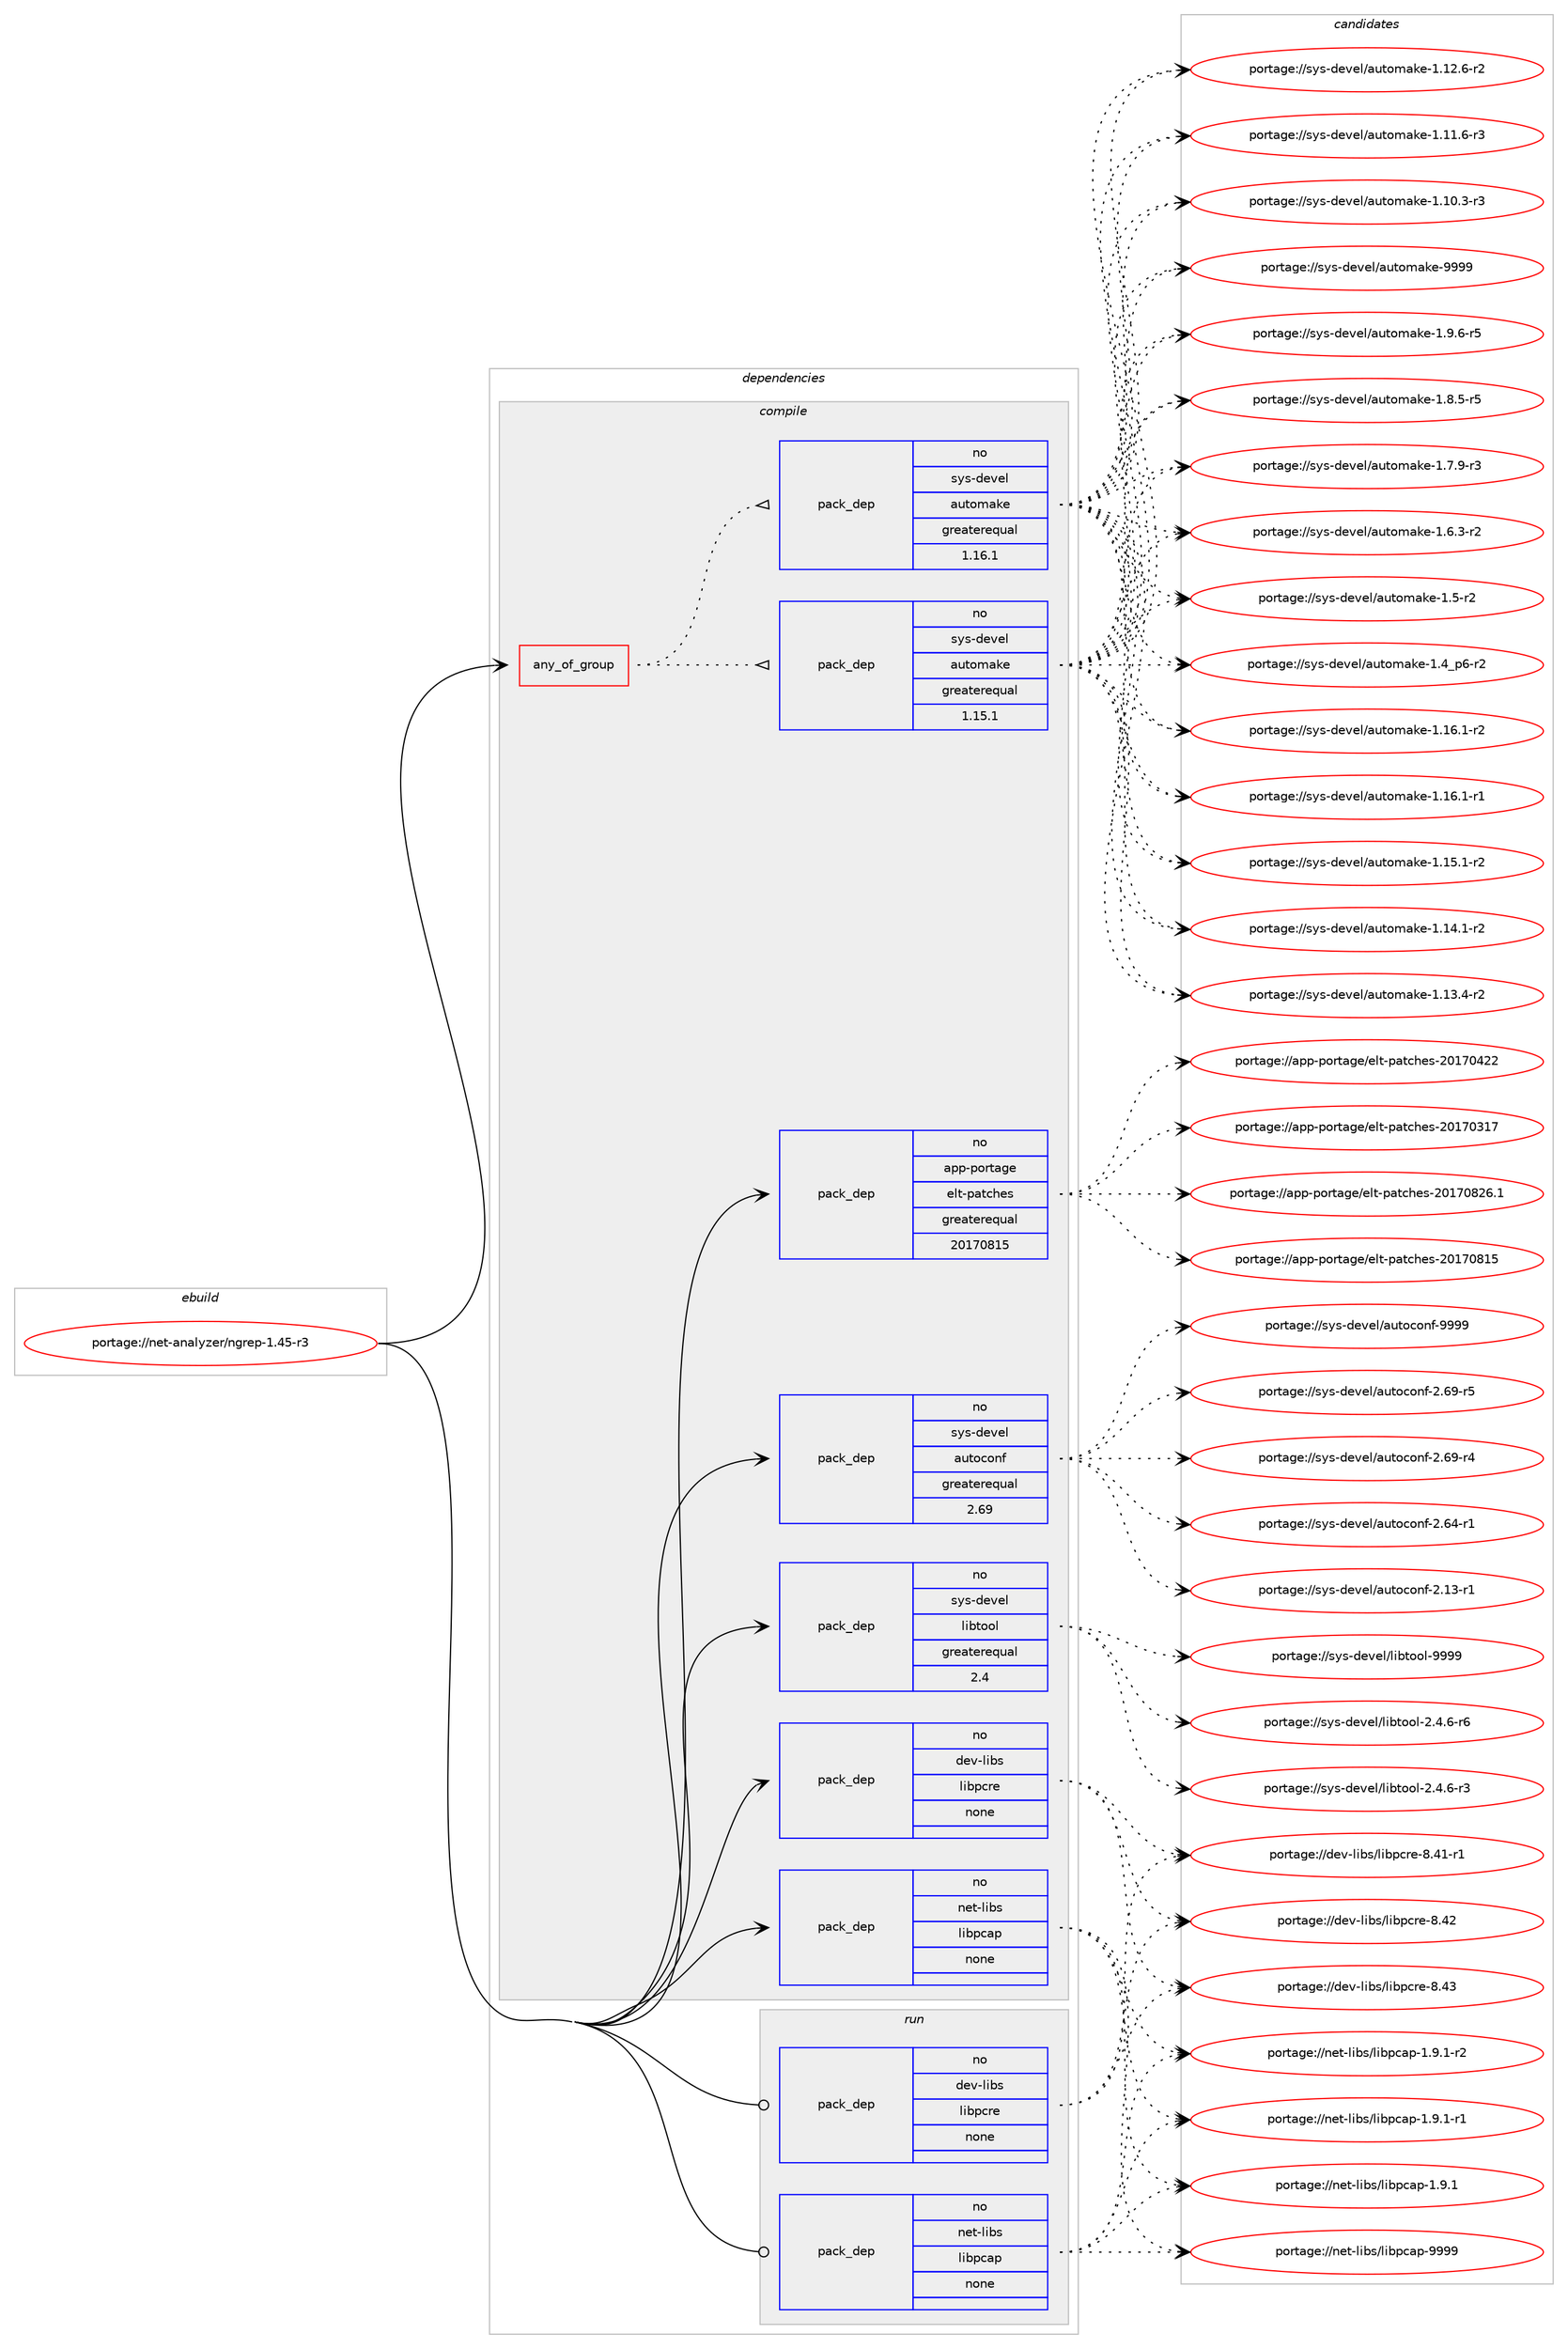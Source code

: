 digraph prolog {

# *************
# Graph options
# *************

newrank=true;
concentrate=true;
compound=true;
graph [rankdir=LR,fontname=Helvetica,fontsize=10,ranksep=1.5];#, ranksep=2.5, nodesep=0.2];
edge  [arrowhead=vee];
node  [fontname=Helvetica,fontsize=10];

# **********
# The ebuild
# **********

subgraph cluster_leftcol {
color=gray;
rank=same;
label=<<i>ebuild</i>>;
id [label="portage://net-analyzer/ngrep-1.45-r3", color=red, width=4, href="../net-analyzer/ngrep-1.45-r3.svg"];
}

# ****************
# The dependencies
# ****************

subgraph cluster_midcol {
color=gray;
label=<<i>dependencies</i>>;
subgraph cluster_compile {
fillcolor="#eeeeee";
style=filled;
label=<<i>compile</i>>;
subgraph any2509 {
dependency166765 [label=<<TABLE BORDER="0" CELLBORDER="1" CELLSPACING="0" CELLPADDING="4"><TR><TD CELLPADDING="10">any_of_group</TD></TR></TABLE>>, shape=none, color=red];subgraph pack127990 {
dependency166766 [label=<<TABLE BORDER="0" CELLBORDER="1" CELLSPACING="0" CELLPADDING="4" WIDTH="220"><TR><TD ROWSPAN="6" CELLPADDING="30">pack_dep</TD></TR><TR><TD WIDTH="110">no</TD></TR><TR><TD>sys-devel</TD></TR><TR><TD>automake</TD></TR><TR><TD>greaterequal</TD></TR><TR><TD>1.16.1</TD></TR></TABLE>>, shape=none, color=blue];
}
dependency166765:e -> dependency166766:w [weight=20,style="dotted",arrowhead="oinv"];
subgraph pack127991 {
dependency166767 [label=<<TABLE BORDER="0" CELLBORDER="1" CELLSPACING="0" CELLPADDING="4" WIDTH="220"><TR><TD ROWSPAN="6" CELLPADDING="30">pack_dep</TD></TR><TR><TD WIDTH="110">no</TD></TR><TR><TD>sys-devel</TD></TR><TR><TD>automake</TD></TR><TR><TD>greaterequal</TD></TR><TR><TD>1.15.1</TD></TR></TABLE>>, shape=none, color=blue];
}
dependency166765:e -> dependency166767:w [weight=20,style="dotted",arrowhead="oinv"];
}
id:e -> dependency166765:w [weight=20,style="solid",arrowhead="vee"];
subgraph pack127992 {
dependency166768 [label=<<TABLE BORDER="0" CELLBORDER="1" CELLSPACING="0" CELLPADDING="4" WIDTH="220"><TR><TD ROWSPAN="6" CELLPADDING="30">pack_dep</TD></TR><TR><TD WIDTH="110">no</TD></TR><TR><TD>app-portage</TD></TR><TR><TD>elt-patches</TD></TR><TR><TD>greaterequal</TD></TR><TR><TD>20170815</TD></TR></TABLE>>, shape=none, color=blue];
}
id:e -> dependency166768:w [weight=20,style="solid",arrowhead="vee"];
subgraph pack127993 {
dependency166769 [label=<<TABLE BORDER="0" CELLBORDER="1" CELLSPACING="0" CELLPADDING="4" WIDTH="220"><TR><TD ROWSPAN="6" CELLPADDING="30">pack_dep</TD></TR><TR><TD WIDTH="110">no</TD></TR><TR><TD>dev-libs</TD></TR><TR><TD>libpcre</TD></TR><TR><TD>none</TD></TR><TR><TD></TD></TR></TABLE>>, shape=none, color=blue];
}
id:e -> dependency166769:w [weight=20,style="solid",arrowhead="vee"];
subgraph pack127994 {
dependency166770 [label=<<TABLE BORDER="0" CELLBORDER="1" CELLSPACING="0" CELLPADDING="4" WIDTH="220"><TR><TD ROWSPAN="6" CELLPADDING="30">pack_dep</TD></TR><TR><TD WIDTH="110">no</TD></TR><TR><TD>net-libs</TD></TR><TR><TD>libpcap</TD></TR><TR><TD>none</TD></TR><TR><TD></TD></TR></TABLE>>, shape=none, color=blue];
}
id:e -> dependency166770:w [weight=20,style="solid",arrowhead="vee"];
subgraph pack127995 {
dependency166771 [label=<<TABLE BORDER="0" CELLBORDER="1" CELLSPACING="0" CELLPADDING="4" WIDTH="220"><TR><TD ROWSPAN="6" CELLPADDING="30">pack_dep</TD></TR><TR><TD WIDTH="110">no</TD></TR><TR><TD>sys-devel</TD></TR><TR><TD>autoconf</TD></TR><TR><TD>greaterequal</TD></TR><TR><TD>2.69</TD></TR></TABLE>>, shape=none, color=blue];
}
id:e -> dependency166771:w [weight=20,style="solid",arrowhead="vee"];
subgraph pack127996 {
dependency166772 [label=<<TABLE BORDER="0" CELLBORDER="1" CELLSPACING="0" CELLPADDING="4" WIDTH="220"><TR><TD ROWSPAN="6" CELLPADDING="30">pack_dep</TD></TR><TR><TD WIDTH="110">no</TD></TR><TR><TD>sys-devel</TD></TR><TR><TD>libtool</TD></TR><TR><TD>greaterequal</TD></TR><TR><TD>2.4</TD></TR></TABLE>>, shape=none, color=blue];
}
id:e -> dependency166772:w [weight=20,style="solid",arrowhead="vee"];
}
subgraph cluster_compileandrun {
fillcolor="#eeeeee";
style=filled;
label=<<i>compile and run</i>>;
}
subgraph cluster_run {
fillcolor="#eeeeee";
style=filled;
label=<<i>run</i>>;
subgraph pack127997 {
dependency166773 [label=<<TABLE BORDER="0" CELLBORDER="1" CELLSPACING="0" CELLPADDING="4" WIDTH="220"><TR><TD ROWSPAN="6" CELLPADDING="30">pack_dep</TD></TR><TR><TD WIDTH="110">no</TD></TR><TR><TD>dev-libs</TD></TR><TR><TD>libpcre</TD></TR><TR><TD>none</TD></TR><TR><TD></TD></TR></TABLE>>, shape=none, color=blue];
}
id:e -> dependency166773:w [weight=20,style="solid",arrowhead="odot"];
subgraph pack127998 {
dependency166774 [label=<<TABLE BORDER="0" CELLBORDER="1" CELLSPACING="0" CELLPADDING="4" WIDTH="220"><TR><TD ROWSPAN="6" CELLPADDING="30">pack_dep</TD></TR><TR><TD WIDTH="110">no</TD></TR><TR><TD>net-libs</TD></TR><TR><TD>libpcap</TD></TR><TR><TD>none</TD></TR><TR><TD></TD></TR></TABLE>>, shape=none, color=blue];
}
id:e -> dependency166774:w [weight=20,style="solid",arrowhead="odot"];
}
}

# **************
# The candidates
# **************

subgraph cluster_choices {
rank=same;
color=gray;
label=<<i>candidates</i>>;

subgraph choice127990 {
color=black;
nodesep=1;
choice115121115451001011181011084797117116111109971071014557575757 [label="portage://sys-devel/automake-9999", color=red, width=4,href="../sys-devel/automake-9999.svg"];
choice115121115451001011181011084797117116111109971071014549465746544511453 [label="portage://sys-devel/automake-1.9.6-r5", color=red, width=4,href="../sys-devel/automake-1.9.6-r5.svg"];
choice115121115451001011181011084797117116111109971071014549465646534511453 [label="portage://sys-devel/automake-1.8.5-r5", color=red, width=4,href="../sys-devel/automake-1.8.5-r5.svg"];
choice115121115451001011181011084797117116111109971071014549465546574511451 [label="portage://sys-devel/automake-1.7.9-r3", color=red, width=4,href="../sys-devel/automake-1.7.9-r3.svg"];
choice115121115451001011181011084797117116111109971071014549465446514511450 [label="portage://sys-devel/automake-1.6.3-r2", color=red, width=4,href="../sys-devel/automake-1.6.3-r2.svg"];
choice11512111545100101118101108479711711611110997107101454946534511450 [label="portage://sys-devel/automake-1.5-r2", color=red, width=4,href="../sys-devel/automake-1.5-r2.svg"];
choice115121115451001011181011084797117116111109971071014549465295112544511450 [label="portage://sys-devel/automake-1.4_p6-r2", color=red, width=4,href="../sys-devel/automake-1.4_p6-r2.svg"];
choice11512111545100101118101108479711711611110997107101454946495446494511450 [label="portage://sys-devel/automake-1.16.1-r2", color=red, width=4,href="../sys-devel/automake-1.16.1-r2.svg"];
choice11512111545100101118101108479711711611110997107101454946495446494511449 [label="portage://sys-devel/automake-1.16.1-r1", color=red, width=4,href="../sys-devel/automake-1.16.1-r1.svg"];
choice11512111545100101118101108479711711611110997107101454946495346494511450 [label="portage://sys-devel/automake-1.15.1-r2", color=red, width=4,href="../sys-devel/automake-1.15.1-r2.svg"];
choice11512111545100101118101108479711711611110997107101454946495246494511450 [label="portage://sys-devel/automake-1.14.1-r2", color=red, width=4,href="../sys-devel/automake-1.14.1-r2.svg"];
choice11512111545100101118101108479711711611110997107101454946495146524511450 [label="portage://sys-devel/automake-1.13.4-r2", color=red, width=4,href="../sys-devel/automake-1.13.4-r2.svg"];
choice11512111545100101118101108479711711611110997107101454946495046544511450 [label="portage://sys-devel/automake-1.12.6-r2", color=red, width=4,href="../sys-devel/automake-1.12.6-r2.svg"];
choice11512111545100101118101108479711711611110997107101454946494946544511451 [label="portage://sys-devel/automake-1.11.6-r3", color=red, width=4,href="../sys-devel/automake-1.11.6-r3.svg"];
choice11512111545100101118101108479711711611110997107101454946494846514511451 [label="portage://sys-devel/automake-1.10.3-r3", color=red, width=4,href="../sys-devel/automake-1.10.3-r3.svg"];
dependency166766:e -> choice115121115451001011181011084797117116111109971071014557575757:w [style=dotted,weight="100"];
dependency166766:e -> choice115121115451001011181011084797117116111109971071014549465746544511453:w [style=dotted,weight="100"];
dependency166766:e -> choice115121115451001011181011084797117116111109971071014549465646534511453:w [style=dotted,weight="100"];
dependency166766:e -> choice115121115451001011181011084797117116111109971071014549465546574511451:w [style=dotted,weight="100"];
dependency166766:e -> choice115121115451001011181011084797117116111109971071014549465446514511450:w [style=dotted,weight="100"];
dependency166766:e -> choice11512111545100101118101108479711711611110997107101454946534511450:w [style=dotted,weight="100"];
dependency166766:e -> choice115121115451001011181011084797117116111109971071014549465295112544511450:w [style=dotted,weight="100"];
dependency166766:e -> choice11512111545100101118101108479711711611110997107101454946495446494511450:w [style=dotted,weight="100"];
dependency166766:e -> choice11512111545100101118101108479711711611110997107101454946495446494511449:w [style=dotted,weight="100"];
dependency166766:e -> choice11512111545100101118101108479711711611110997107101454946495346494511450:w [style=dotted,weight="100"];
dependency166766:e -> choice11512111545100101118101108479711711611110997107101454946495246494511450:w [style=dotted,weight="100"];
dependency166766:e -> choice11512111545100101118101108479711711611110997107101454946495146524511450:w [style=dotted,weight="100"];
dependency166766:e -> choice11512111545100101118101108479711711611110997107101454946495046544511450:w [style=dotted,weight="100"];
dependency166766:e -> choice11512111545100101118101108479711711611110997107101454946494946544511451:w [style=dotted,weight="100"];
dependency166766:e -> choice11512111545100101118101108479711711611110997107101454946494846514511451:w [style=dotted,weight="100"];
}
subgraph choice127991 {
color=black;
nodesep=1;
choice115121115451001011181011084797117116111109971071014557575757 [label="portage://sys-devel/automake-9999", color=red, width=4,href="../sys-devel/automake-9999.svg"];
choice115121115451001011181011084797117116111109971071014549465746544511453 [label="portage://sys-devel/automake-1.9.6-r5", color=red, width=4,href="../sys-devel/automake-1.9.6-r5.svg"];
choice115121115451001011181011084797117116111109971071014549465646534511453 [label="portage://sys-devel/automake-1.8.5-r5", color=red, width=4,href="../sys-devel/automake-1.8.5-r5.svg"];
choice115121115451001011181011084797117116111109971071014549465546574511451 [label="portage://sys-devel/automake-1.7.9-r3", color=red, width=4,href="../sys-devel/automake-1.7.9-r3.svg"];
choice115121115451001011181011084797117116111109971071014549465446514511450 [label="portage://sys-devel/automake-1.6.3-r2", color=red, width=4,href="../sys-devel/automake-1.6.3-r2.svg"];
choice11512111545100101118101108479711711611110997107101454946534511450 [label="portage://sys-devel/automake-1.5-r2", color=red, width=4,href="../sys-devel/automake-1.5-r2.svg"];
choice115121115451001011181011084797117116111109971071014549465295112544511450 [label="portage://sys-devel/automake-1.4_p6-r2", color=red, width=4,href="../sys-devel/automake-1.4_p6-r2.svg"];
choice11512111545100101118101108479711711611110997107101454946495446494511450 [label="portage://sys-devel/automake-1.16.1-r2", color=red, width=4,href="../sys-devel/automake-1.16.1-r2.svg"];
choice11512111545100101118101108479711711611110997107101454946495446494511449 [label="portage://sys-devel/automake-1.16.1-r1", color=red, width=4,href="../sys-devel/automake-1.16.1-r1.svg"];
choice11512111545100101118101108479711711611110997107101454946495346494511450 [label="portage://sys-devel/automake-1.15.1-r2", color=red, width=4,href="../sys-devel/automake-1.15.1-r2.svg"];
choice11512111545100101118101108479711711611110997107101454946495246494511450 [label="portage://sys-devel/automake-1.14.1-r2", color=red, width=4,href="../sys-devel/automake-1.14.1-r2.svg"];
choice11512111545100101118101108479711711611110997107101454946495146524511450 [label="portage://sys-devel/automake-1.13.4-r2", color=red, width=4,href="../sys-devel/automake-1.13.4-r2.svg"];
choice11512111545100101118101108479711711611110997107101454946495046544511450 [label="portage://sys-devel/automake-1.12.6-r2", color=red, width=4,href="../sys-devel/automake-1.12.6-r2.svg"];
choice11512111545100101118101108479711711611110997107101454946494946544511451 [label="portage://sys-devel/automake-1.11.6-r3", color=red, width=4,href="../sys-devel/automake-1.11.6-r3.svg"];
choice11512111545100101118101108479711711611110997107101454946494846514511451 [label="portage://sys-devel/automake-1.10.3-r3", color=red, width=4,href="../sys-devel/automake-1.10.3-r3.svg"];
dependency166767:e -> choice115121115451001011181011084797117116111109971071014557575757:w [style=dotted,weight="100"];
dependency166767:e -> choice115121115451001011181011084797117116111109971071014549465746544511453:w [style=dotted,weight="100"];
dependency166767:e -> choice115121115451001011181011084797117116111109971071014549465646534511453:w [style=dotted,weight="100"];
dependency166767:e -> choice115121115451001011181011084797117116111109971071014549465546574511451:w [style=dotted,weight="100"];
dependency166767:e -> choice115121115451001011181011084797117116111109971071014549465446514511450:w [style=dotted,weight="100"];
dependency166767:e -> choice11512111545100101118101108479711711611110997107101454946534511450:w [style=dotted,weight="100"];
dependency166767:e -> choice115121115451001011181011084797117116111109971071014549465295112544511450:w [style=dotted,weight="100"];
dependency166767:e -> choice11512111545100101118101108479711711611110997107101454946495446494511450:w [style=dotted,weight="100"];
dependency166767:e -> choice11512111545100101118101108479711711611110997107101454946495446494511449:w [style=dotted,weight="100"];
dependency166767:e -> choice11512111545100101118101108479711711611110997107101454946495346494511450:w [style=dotted,weight="100"];
dependency166767:e -> choice11512111545100101118101108479711711611110997107101454946495246494511450:w [style=dotted,weight="100"];
dependency166767:e -> choice11512111545100101118101108479711711611110997107101454946495146524511450:w [style=dotted,weight="100"];
dependency166767:e -> choice11512111545100101118101108479711711611110997107101454946495046544511450:w [style=dotted,weight="100"];
dependency166767:e -> choice11512111545100101118101108479711711611110997107101454946494946544511451:w [style=dotted,weight="100"];
dependency166767:e -> choice11512111545100101118101108479711711611110997107101454946494846514511451:w [style=dotted,weight="100"];
}
subgraph choice127992 {
color=black;
nodesep=1;
choice971121124511211111411697103101471011081164511297116991041011154550484955485650544649 [label="portage://app-portage/elt-patches-20170826.1", color=red, width=4,href="../app-portage/elt-patches-20170826.1.svg"];
choice97112112451121111141169710310147101108116451129711699104101115455048495548564953 [label="portage://app-portage/elt-patches-20170815", color=red, width=4,href="../app-portage/elt-patches-20170815.svg"];
choice97112112451121111141169710310147101108116451129711699104101115455048495548525050 [label="portage://app-portage/elt-patches-20170422", color=red, width=4,href="../app-portage/elt-patches-20170422.svg"];
choice97112112451121111141169710310147101108116451129711699104101115455048495548514955 [label="portage://app-portage/elt-patches-20170317", color=red, width=4,href="../app-portage/elt-patches-20170317.svg"];
dependency166768:e -> choice971121124511211111411697103101471011081164511297116991041011154550484955485650544649:w [style=dotted,weight="100"];
dependency166768:e -> choice97112112451121111141169710310147101108116451129711699104101115455048495548564953:w [style=dotted,weight="100"];
dependency166768:e -> choice97112112451121111141169710310147101108116451129711699104101115455048495548525050:w [style=dotted,weight="100"];
dependency166768:e -> choice97112112451121111141169710310147101108116451129711699104101115455048495548514955:w [style=dotted,weight="100"];
}
subgraph choice127993 {
color=black;
nodesep=1;
choice10010111845108105981154710810598112991141014556465251 [label="portage://dev-libs/libpcre-8.43", color=red, width=4,href="../dev-libs/libpcre-8.43.svg"];
choice10010111845108105981154710810598112991141014556465250 [label="portage://dev-libs/libpcre-8.42", color=red, width=4,href="../dev-libs/libpcre-8.42.svg"];
choice100101118451081059811547108105981129911410145564652494511449 [label="portage://dev-libs/libpcre-8.41-r1", color=red, width=4,href="../dev-libs/libpcre-8.41-r1.svg"];
dependency166769:e -> choice10010111845108105981154710810598112991141014556465251:w [style=dotted,weight="100"];
dependency166769:e -> choice10010111845108105981154710810598112991141014556465250:w [style=dotted,weight="100"];
dependency166769:e -> choice100101118451081059811547108105981129911410145564652494511449:w [style=dotted,weight="100"];
}
subgraph choice127994 {
color=black;
nodesep=1;
choice1101011164510810598115471081059811299971124557575757 [label="portage://net-libs/libpcap-9999", color=red, width=4,href="../net-libs/libpcap-9999.svg"];
choice1101011164510810598115471081059811299971124549465746494511450 [label="portage://net-libs/libpcap-1.9.1-r2", color=red, width=4,href="../net-libs/libpcap-1.9.1-r2.svg"];
choice1101011164510810598115471081059811299971124549465746494511449 [label="portage://net-libs/libpcap-1.9.1-r1", color=red, width=4,href="../net-libs/libpcap-1.9.1-r1.svg"];
choice110101116451081059811547108105981129997112454946574649 [label="portage://net-libs/libpcap-1.9.1", color=red, width=4,href="../net-libs/libpcap-1.9.1.svg"];
dependency166770:e -> choice1101011164510810598115471081059811299971124557575757:w [style=dotted,weight="100"];
dependency166770:e -> choice1101011164510810598115471081059811299971124549465746494511450:w [style=dotted,weight="100"];
dependency166770:e -> choice1101011164510810598115471081059811299971124549465746494511449:w [style=dotted,weight="100"];
dependency166770:e -> choice110101116451081059811547108105981129997112454946574649:w [style=dotted,weight="100"];
}
subgraph choice127995 {
color=black;
nodesep=1;
choice115121115451001011181011084797117116111991111101024557575757 [label="portage://sys-devel/autoconf-9999", color=red, width=4,href="../sys-devel/autoconf-9999.svg"];
choice1151211154510010111810110847971171161119911111010245504654574511453 [label="portage://sys-devel/autoconf-2.69-r5", color=red, width=4,href="../sys-devel/autoconf-2.69-r5.svg"];
choice1151211154510010111810110847971171161119911111010245504654574511452 [label="portage://sys-devel/autoconf-2.69-r4", color=red, width=4,href="../sys-devel/autoconf-2.69-r4.svg"];
choice1151211154510010111810110847971171161119911111010245504654524511449 [label="portage://sys-devel/autoconf-2.64-r1", color=red, width=4,href="../sys-devel/autoconf-2.64-r1.svg"];
choice1151211154510010111810110847971171161119911111010245504649514511449 [label="portage://sys-devel/autoconf-2.13-r1", color=red, width=4,href="../sys-devel/autoconf-2.13-r1.svg"];
dependency166771:e -> choice115121115451001011181011084797117116111991111101024557575757:w [style=dotted,weight="100"];
dependency166771:e -> choice1151211154510010111810110847971171161119911111010245504654574511453:w [style=dotted,weight="100"];
dependency166771:e -> choice1151211154510010111810110847971171161119911111010245504654574511452:w [style=dotted,weight="100"];
dependency166771:e -> choice1151211154510010111810110847971171161119911111010245504654524511449:w [style=dotted,weight="100"];
dependency166771:e -> choice1151211154510010111810110847971171161119911111010245504649514511449:w [style=dotted,weight="100"];
}
subgraph choice127996 {
color=black;
nodesep=1;
choice1151211154510010111810110847108105981161111111084557575757 [label="portage://sys-devel/libtool-9999", color=red, width=4,href="../sys-devel/libtool-9999.svg"];
choice1151211154510010111810110847108105981161111111084550465246544511454 [label="portage://sys-devel/libtool-2.4.6-r6", color=red, width=4,href="../sys-devel/libtool-2.4.6-r6.svg"];
choice1151211154510010111810110847108105981161111111084550465246544511451 [label="portage://sys-devel/libtool-2.4.6-r3", color=red, width=4,href="../sys-devel/libtool-2.4.6-r3.svg"];
dependency166772:e -> choice1151211154510010111810110847108105981161111111084557575757:w [style=dotted,weight="100"];
dependency166772:e -> choice1151211154510010111810110847108105981161111111084550465246544511454:w [style=dotted,weight="100"];
dependency166772:e -> choice1151211154510010111810110847108105981161111111084550465246544511451:w [style=dotted,weight="100"];
}
subgraph choice127997 {
color=black;
nodesep=1;
choice10010111845108105981154710810598112991141014556465251 [label="portage://dev-libs/libpcre-8.43", color=red, width=4,href="../dev-libs/libpcre-8.43.svg"];
choice10010111845108105981154710810598112991141014556465250 [label="portage://dev-libs/libpcre-8.42", color=red, width=4,href="../dev-libs/libpcre-8.42.svg"];
choice100101118451081059811547108105981129911410145564652494511449 [label="portage://dev-libs/libpcre-8.41-r1", color=red, width=4,href="../dev-libs/libpcre-8.41-r1.svg"];
dependency166773:e -> choice10010111845108105981154710810598112991141014556465251:w [style=dotted,weight="100"];
dependency166773:e -> choice10010111845108105981154710810598112991141014556465250:w [style=dotted,weight="100"];
dependency166773:e -> choice100101118451081059811547108105981129911410145564652494511449:w [style=dotted,weight="100"];
}
subgraph choice127998 {
color=black;
nodesep=1;
choice1101011164510810598115471081059811299971124557575757 [label="portage://net-libs/libpcap-9999", color=red, width=4,href="../net-libs/libpcap-9999.svg"];
choice1101011164510810598115471081059811299971124549465746494511450 [label="portage://net-libs/libpcap-1.9.1-r2", color=red, width=4,href="../net-libs/libpcap-1.9.1-r2.svg"];
choice1101011164510810598115471081059811299971124549465746494511449 [label="portage://net-libs/libpcap-1.9.1-r1", color=red, width=4,href="../net-libs/libpcap-1.9.1-r1.svg"];
choice110101116451081059811547108105981129997112454946574649 [label="portage://net-libs/libpcap-1.9.1", color=red, width=4,href="../net-libs/libpcap-1.9.1.svg"];
dependency166774:e -> choice1101011164510810598115471081059811299971124557575757:w [style=dotted,weight="100"];
dependency166774:e -> choice1101011164510810598115471081059811299971124549465746494511450:w [style=dotted,weight="100"];
dependency166774:e -> choice1101011164510810598115471081059811299971124549465746494511449:w [style=dotted,weight="100"];
dependency166774:e -> choice110101116451081059811547108105981129997112454946574649:w [style=dotted,weight="100"];
}
}

}
